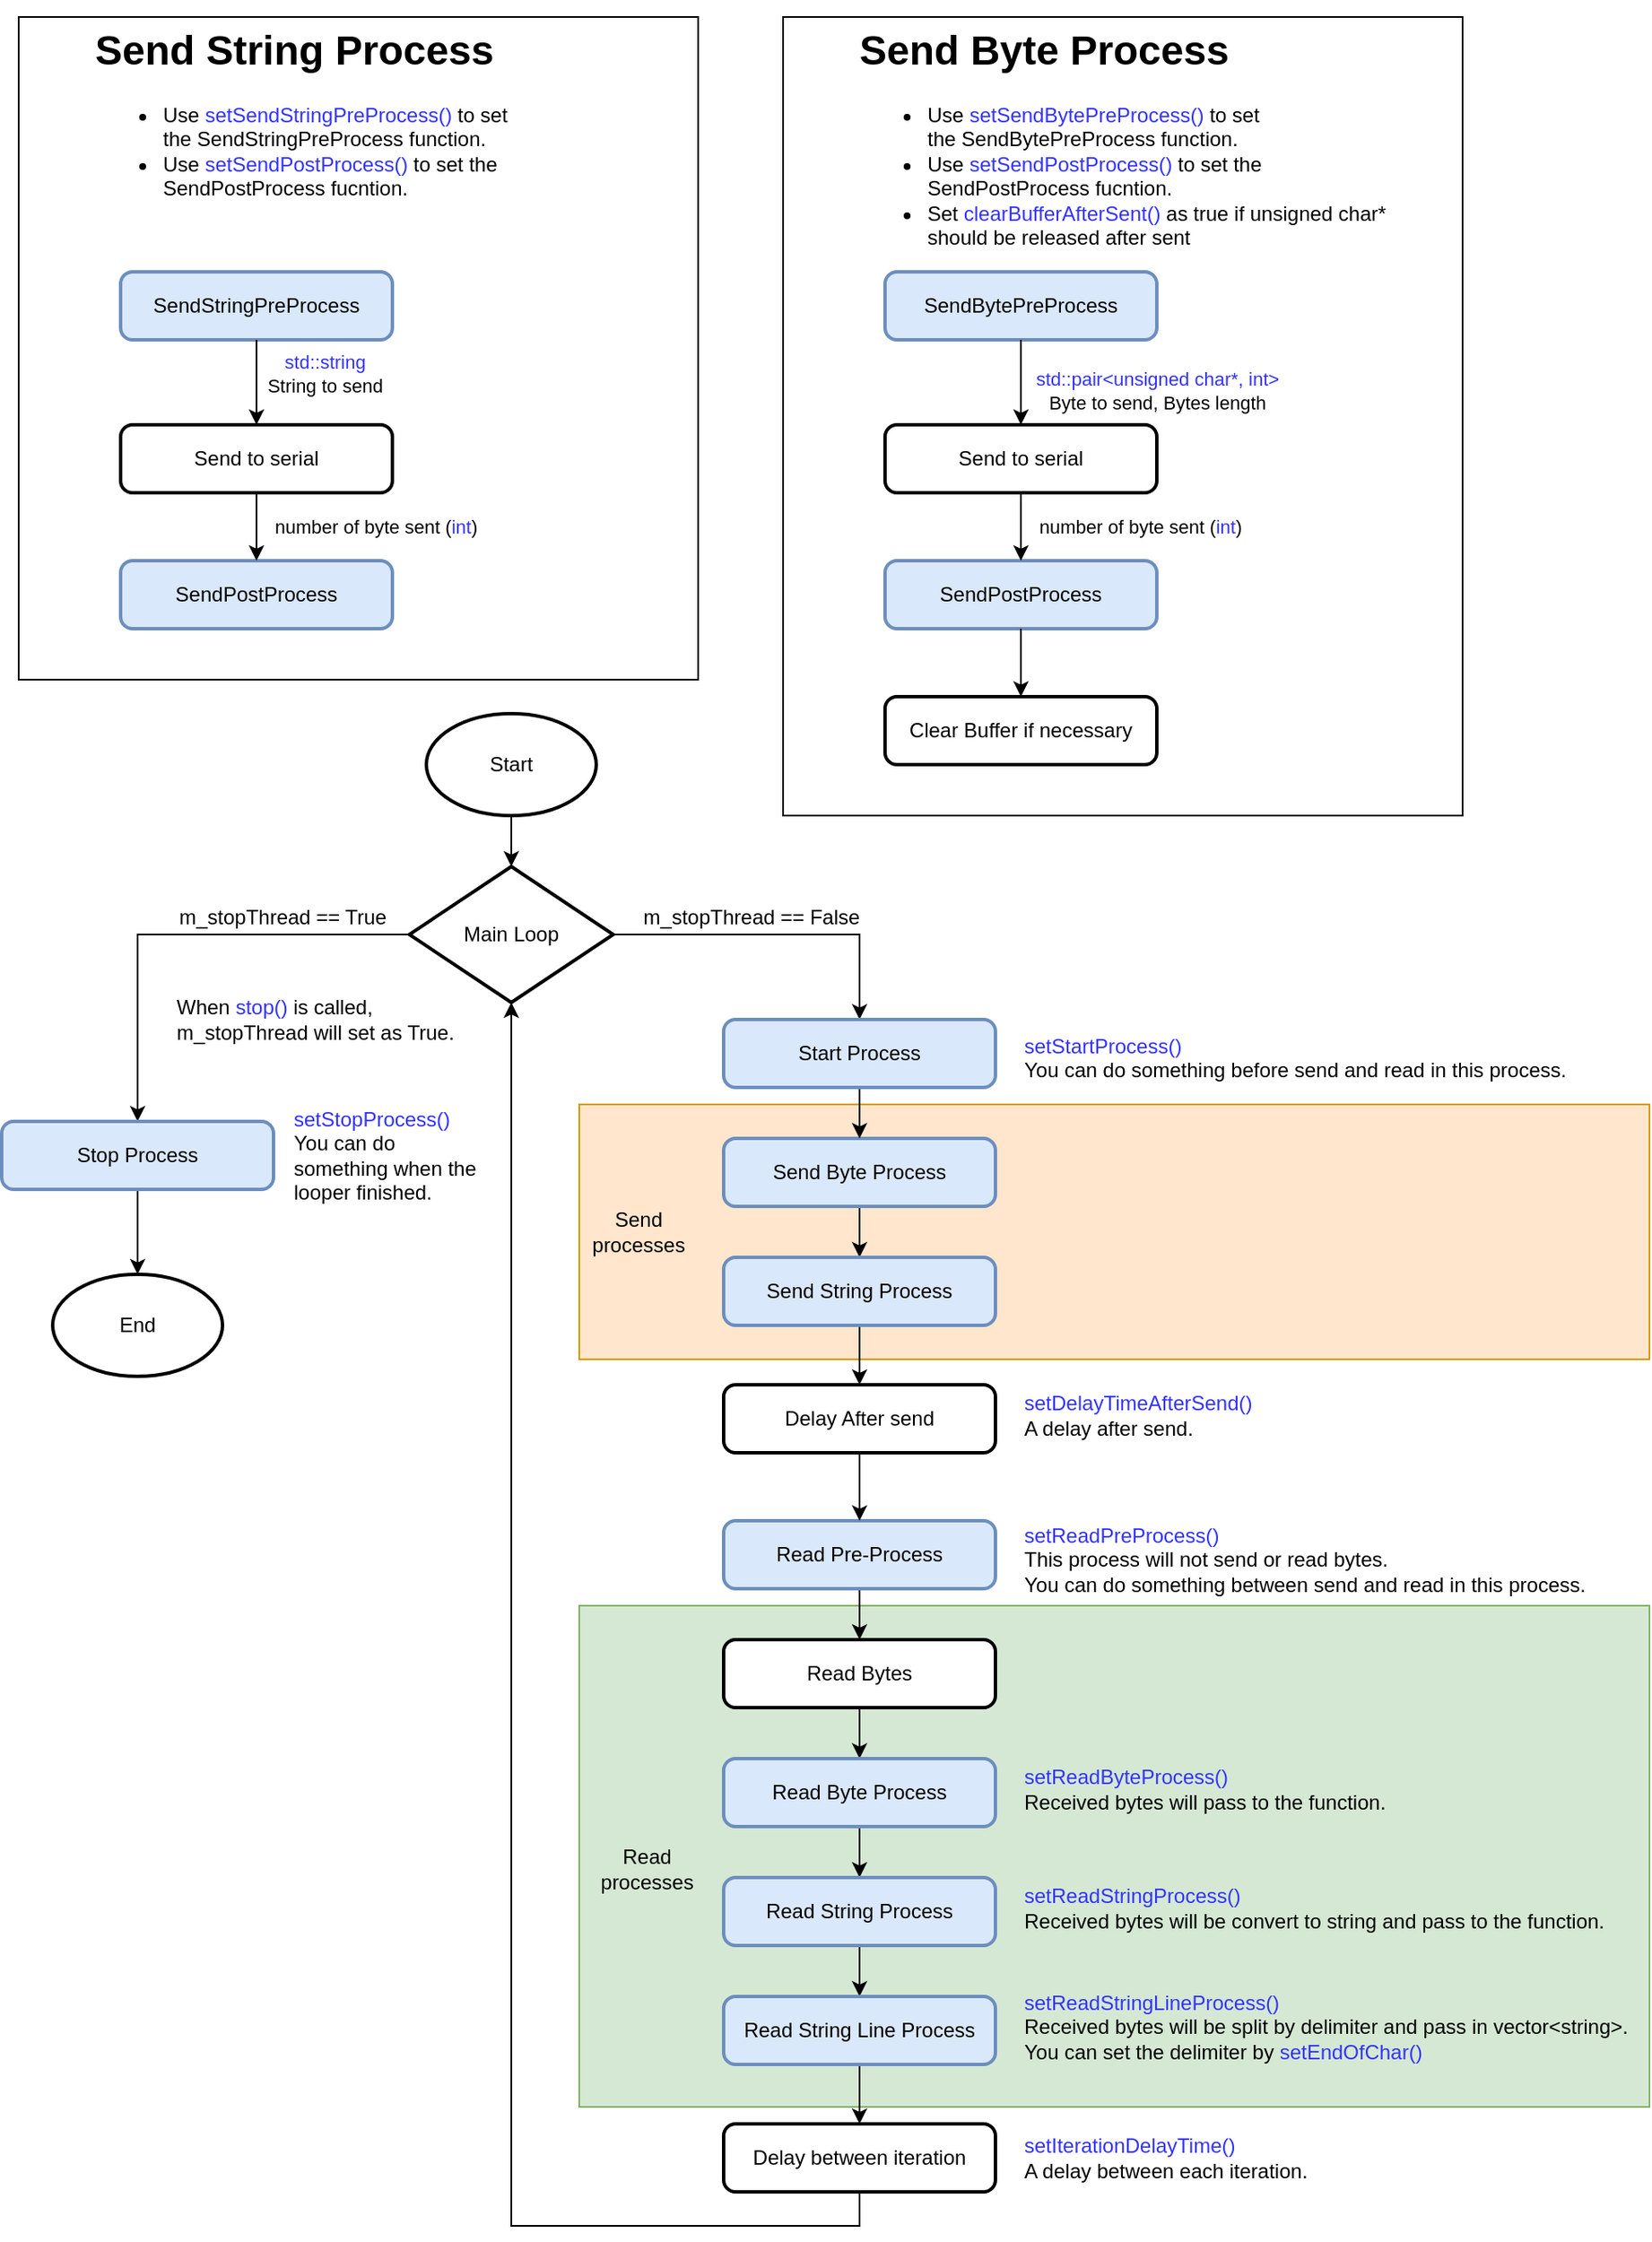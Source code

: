 <mxfile version="13.6.2" type="device"><diagram id="V0ROuWFb9g-BJZ6b1eY3" name="serial_port_looper"><mxGraphModel dx="1086" dy="1656" grid="1" gridSize="10" guides="1" tooltips="1" connect="1" arrows="1" fold="1" page="1" pageScale="1" pageWidth="1100" pageHeight="850" math="0" shadow="0"><root><mxCell id="0"/><mxCell id="1" parent="0"/><mxCell id="BkN-e34wlhBKn1YL_7ey-8" value="" style="rounded=0;whiteSpace=wrap;html=1;fillColor=#d5e8d4;strokeColor=#82b366;" vertex="1" parent="1"><mxGeometry x="440" y="595" width="630" height="295" as="geometry"/></mxCell><mxCell id="BkN-e34wlhBKn1YL_7ey-6" value="" style="rounded=0;whiteSpace=wrap;html=1;fillColor=#ffe6cc;strokeColor=#d79b00;" vertex="1" parent="1"><mxGeometry x="440" y="300" width="630" height="150" as="geometry"/></mxCell><mxCell id="9Ft0_-Db4lzNwueepTX7-16" style="edgeStyle=orthogonalEdgeStyle;rounded=0;orthogonalLoop=1;jettySize=auto;html=1;exitX=0.5;exitY=1;exitDx=0;exitDy=0;entryX=0.5;entryY=0;entryDx=0;entryDy=0;" parent="1" source="9Ft0_-Db4lzNwueepTX7-1" target="9Ft0_-Db4lzNwueepTX7-9" edge="1"><mxGeometry relative="1" as="geometry"/></mxCell><mxCell id="9Ft0_-Db4lzNwueepTX7-1" value="Send Byte Process" style="rounded=1;whiteSpace=wrap;html=1;absoluteArcSize=1;arcSize=14;strokeWidth=2;fillColor=#dae8fc;strokeColor=#6c8ebf;" parent="1" vertex="1"><mxGeometry x="525" y="320" width="160" height="40" as="geometry"/></mxCell><mxCell id="9Ft0_-Db4lzNwueepTX7-5" style="edgeStyle=orthogonalEdgeStyle;rounded=0;orthogonalLoop=1;jettySize=auto;html=1;exitX=1;exitY=0.5;exitDx=0;exitDy=0;exitPerimeter=0;entryX=0.5;entryY=0;entryDx=0;entryDy=0;" parent="1" source="9Ft0_-Db4lzNwueepTX7-2" target="RFbfFxKL_5JT-aprexv6-1" edge="1"><mxGeometry relative="1" as="geometry"/></mxCell><mxCell id="9Ft0_-Db4lzNwueepTX7-8" value="&lt;span style=&quot;font-size: 12px;&quot;&gt;m_stopThread == False&lt;/span&gt;" style="edgeLabel;html=1;align=center;verticalAlign=middle;resizable=0;points=[];labelBackgroundColor=none;" parent="9Ft0_-Db4lzNwueepTX7-5" vertex="1" connectable="0"><mxGeometry x="-0.021" y="-3" relative="1" as="geometry"><mxPoint x="-15" y="-13" as="offset"/></mxGeometry></mxCell><mxCell id="9Ft0_-Db4lzNwueepTX7-26" style="edgeStyle=orthogonalEdgeStyle;rounded=0;orthogonalLoop=1;jettySize=auto;html=1;exitX=0;exitY=0.5;exitDx=0;exitDy=0;exitPerimeter=0;entryX=0.5;entryY=0;entryDx=0;entryDy=0;" parent="1" source="9Ft0_-Db4lzNwueepTX7-2" target="9Ft0_-Db4lzNwueepTX7-25" edge="1"><mxGeometry relative="1" as="geometry"><Array as="points"><mxPoint x="180" y="200"/><mxPoint x="180" y="280"/></Array></mxGeometry></mxCell><mxCell id="9Ft0_-Db4lzNwueepTX7-29" value="&lt;span style=&quot;font-size: 12px;&quot;&gt;m_stopThread == True&lt;/span&gt;" style="edgeLabel;html=1;align=center;verticalAlign=middle;resizable=0;points=[];labelBackgroundColor=none;" parent="9Ft0_-Db4lzNwueepTX7-26" vertex="1" connectable="0"><mxGeometry x="-0.13" y="-2" relative="1" as="geometry"><mxPoint x="42" y="-8" as="offset"/></mxGeometry></mxCell><mxCell id="9Ft0_-Db4lzNwueepTX7-2" value="Main Loop" style="strokeWidth=2;html=1;shape=mxgraph.flowchart.decision;whiteSpace=wrap;" parent="1" vertex="1"><mxGeometry x="340" y="160" width="120" height="80" as="geometry"/></mxCell><mxCell id="9Ft0_-Db4lzNwueepTX7-4" style="edgeStyle=orthogonalEdgeStyle;rounded=0;orthogonalLoop=1;jettySize=auto;html=1;exitX=0.5;exitY=1;exitDx=0;exitDy=0;exitPerimeter=0;entryX=0.5;entryY=0;entryDx=0;entryDy=0;entryPerimeter=0;" parent="1" source="9Ft0_-Db4lzNwueepTX7-3" target="9Ft0_-Db4lzNwueepTX7-2" edge="1"><mxGeometry relative="1" as="geometry"/></mxCell><mxCell id="9Ft0_-Db4lzNwueepTX7-3" value="Start" style="strokeWidth=2;html=1;shape=mxgraph.flowchart.start_1;whiteSpace=wrap;" parent="1" vertex="1"><mxGeometry x="350" y="70" width="100" height="60" as="geometry"/></mxCell><mxCell id="9Ft0_-Db4lzNwueepTX7-17" style="edgeStyle=orthogonalEdgeStyle;rounded=0;orthogonalLoop=1;jettySize=auto;html=1;exitX=0.5;exitY=1;exitDx=0;exitDy=0;entryX=0.5;entryY=0;entryDx=0;entryDy=0;" parent="1" source="9Ft0_-Db4lzNwueepTX7-9" target="RFbfFxKL_5JT-aprexv6-6" edge="1"><mxGeometry relative="1" as="geometry"/></mxCell><mxCell id="9Ft0_-Db4lzNwueepTX7-9" value="Send String Process" style="rounded=1;whiteSpace=wrap;html=1;absoluteArcSize=1;arcSize=14;strokeWidth=2;fillColor=#dae8fc;strokeColor=#6c8ebf;" parent="1" vertex="1"><mxGeometry x="525" y="390" width="160" height="40" as="geometry"/></mxCell><mxCell id="9Ft0_-Db4lzNwueepTX7-18" style="edgeStyle=orthogonalEdgeStyle;rounded=0;orthogonalLoop=1;jettySize=auto;html=1;exitX=0.5;exitY=1;exitDx=0;exitDy=0;entryX=0.5;entryY=0;entryDx=0;entryDy=0;" parent="1" source="9Ft0_-Db4lzNwueepTX7-10" target="9Ft0_-Db4lzNwueepTX7-13" edge="1"><mxGeometry relative="1" as="geometry"/></mxCell><mxCell id="9Ft0_-Db4lzNwueepTX7-10" value="Read Bytes" style="rounded=1;whiteSpace=wrap;html=1;absoluteArcSize=1;arcSize=14;strokeWidth=2;" parent="1" vertex="1"><mxGeometry x="525" y="615" width="160" height="40" as="geometry"/></mxCell><mxCell id="9Ft0_-Db4lzNwueepTX7-19" style="edgeStyle=orthogonalEdgeStyle;rounded=0;orthogonalLoop=1;jettySize=auto;html=1;exitX=0.5;exitY=1;exitDx=0;exitDy=0;entryX=0.5;entryY=0;entryDx=0;entryDy=0;" parent="1" source="9Ft0_-Db4lzNwueepTX7-13" target="9Ft0_-Db4lzNwueepTX7-14" edge="1"><mxGeometry relative="1" as="geometry"/></mxCell><mxCell id="9Ft0_-Db4lzNwueepTX7-13" value="Read Byte Process" style="rounded=1;whiteSpace=wrap;html=1;absoluteArcSize=1;arcSize=14;strokeWidth=2;fillColor=#dae8fc;strokeColor=#6c8ebf;" parent="1" vertex="1"><mxGeometry x="525" y="685" width="160" height="40" as="geometry"/></mxCell><mxCell id="9Ft0_-Db4lzNwueepTX7-20" style="edgeStyle=orthogonalEdgeStyle;rounded=0;orthogonalLoop=1;jettySize=auto;html=1;exitX=0.5;exitY=1;exitDx=0;exitDy=0;entryX=0.5;entryY=0;entryDx=0;entryDy=0;" parent="1" source="9Ft0_-Db4lzNwueepTX7-14" target="9Ft0_-Db4lzNwueepTX7-15" edge="1"><mxGeometry relative="1" as="geometry"/></mxCell><mxCell id="9Ft0_-Db4lzNwueepTX7-14" value="Read String Process" style="rounded=1;whiteSpace=wrap;html=1;absoluteArcSize=1;arcSize=14;strokeWidth=2;fillColor=#dae8fc;strokeColor=#6c8ebf;" parent="1" vertex="1"><mxGeometry x="525" y="755" width="160" height="40" as="geometry"/></mxCell><mxCell id="9Ft0_-Db4lzNwueepTX7-21" style="edgeStyle=orthogonalEdgeStyle;rounded=0;orthogonalLoop=1;jettySize=auto;html=1;exitX=0.5;exitY=1;exitDx=0;exitDy=0;entryX=0.5;entryY=0;entryDx=0;entryDy=0;" parent="1" source="9Ft0_-Db4lzNwueepTX7-15" target="RFbfFxKL_5JT-aprexv6-9" edge="1"><mxGeometry relative="1" as="geometry"/></mxCell><mxCell id="9Ft0_-Db4lzNwueepTX7-15" value="Read String Line Process" style="rounded=1;whiteSpace=wrap;html=1;absoluteArcSize=1;arcSize=14;strokeWidth=2;fillColor=#dae8fc;strokeColor=#6c8ebf;" parent="1" vertex="1"><mxGeometry x="525" y="825" width="160" height="40" as="geometry"/></mxCell><mxCell id="9Ft0_-Db4lzNwueepTX7-23" value="End" style="strokeWidth=2;html=1;shape=mxgraph.flowchart.start_1;whiteSpace=wrap;" parent="1" vertex="1"><mxGeometry x="130" y="400" width="100" height="60" as="geometry"/></mxCell><mxCell id="9Ft0_-Db4lzNwueepTX7-27" style="edgeStyle=orthogonalEdgeStyle;rounded=0;orthogonalLoop=1;jettySize=auto;html=1;exitX=0.5;exitY=1;exitDx=0;exitDy=0;entryX=0.5;entryY=0;entryDx=0;entryDy=0;entryPerimeter=0;" parent="1" source="9Ft0_-Db4lzNwueepTX7-25" target="9Ft0_-Db4lzNwueepTX7-23" edge="1"><mxGeometry relative="1" as="geometry"/></mxCell><mxCell id="9Ft0_-Db4lzNwueepTX7-25" value="Stop Process" style="rounded=1;whiteSpace=wrap;html=1;absoluteArcSize=1;arcSize=14;strokeWidth=2;fillColor=#dae8fc;strokeColor=#6c8ebf;" parent="1" vertex="1"><mxGeometry x="100" y="310" width="160" height="40" as="geometry"/></mxCell><mxCell id="9Ft0_-Db4lzNwueepTX7-63" value="&lt;span style=&quot;color: rgb(0 , 0 , 0) ; font-family: &amp;#34;helvetica&amp;#34; ; font-size: 12px ; font-style: normal ; font-weight: 400 ; letter-spacing: normal ; text-indent: 0px ; text-transform: none ; word-spacing: 0px ; display: inline ; float: none&quot;&gt;&lt;span style=&quot;color: rgb(51 , 51 , 255)&quot;&gt;setReadStringProcess()&lt;/span&gt;&lt;br&gt;Received bytes will be convert to string and pass to the function.&amp;nbsp;&lt;/span&gt;" style="text;html=1;strokeColor=none;fillColor=none;align=left;verticalAlign=middle;whiteSpace=wrap;rounded=0;labelBackgroundColor=none;" parent="1" vertex="1"><mxGeometry x="700" y="750" width="350" height="45" as="geometry"/></mxCell><mxCell id="9Ft0_-Db4lzNwueepTX7-64" value="&lt;span style=&quot;color: rgb(0 , 0 , 0) ; font-family: &amp;#34;helvetica&amp;#34; ; font-size: 12px ; font-style: normal ; font-weight: 400 ; letter-spacing: normal ; text-indent: 0px ; text-transform: none ; word-spacing: 0px ; display: inline ; float: none&quot;&gt;&lt;span style=&quot;color: rgb(51 , 51 , 255)&quot;&gt;setReadStringLineProcess()&lt;/span&gt;&lt;br&gt;Received bytes will be split by delimiter and pass in vector&amp;lt;string&amp;gt;.&lt;br&gt;You can set &lt;/span&gt;&lt;span style=&quot;font-family: &amp;#34;helvetica&amp;#34; ; font-size: 12px ; font-style: normal ; letter-spacing: normal ; text-indent: 0px ; text-transform: none ; word-spacing: 0px ; display: inline ; float: none&quot;&gt;the delimiter by&amp;nbsp;&lt;font color=&quot;#3333ff&quot;&gt;setEndOfChar()&lt;/font&gt;&lt;/span&gt;" style="text;html=1;strokeColor=none;fillColor=none;align=left;verticalAlign=middle;whiteSpace=wrap;rounded=0;labelBackgroundColor=none;" parent="1" vertex="1"><mxGeometry x="700" y="820" width="360" height="45" as="geometry"/></mxCell><mxCell id="RFbfFxKL_5JT-aprexv6-2" style="edgeStyle=orthogonalEdgeStyle;rounded=0;orthogonalLoop=1;jettySize=auto;html=1;exitX=0.5;exitY=1;exitDx=0;exitDy=0;entryX=0.5;entryY=0;entryDx=0;entryDy=0;" parent="1" source="RFbfFxKL_5JT-aprexv6-1" target="9Ft0_-Db4lzNwueepTX7-1" edge="1"><mxGeometry relative="1" as="geometry"/></mxCell><mxCell id="RFbfFxKL_5JT-aprexv6-1" value="Start Process" style="rounded=1;whiteSpace=wrap;html=1;absoluteArcSize=1;arcSize=14;strokeWidth=2;fillColor=#dae8fc;strokeColor=#6c8ebf;" parent="1" vertex="1"><mxGeometry x="525" y="250" width="160" height="40" as="geometry"/></mxCell><mxCell id="RFbfFxKL_5JT-aprexv6-4" style="edgeStyle=orthogonalEdgeStyle;rounded=0;orthogonalLoop=1;jettySize=auto;html=1;exitX=0.5;exitY=1;exitDx=0;exitDy=0;entryX=0.5;entryY=0;entryDx=0;entryDy=0;" parent="1" source="RFbfFxKL_5JT-aprexv6-3" target="9Ft0_-Db4lzNwueepTX7-10" edge="1"><mxGeometry relative="1" as="geometry"/></mxCell><mxCell id="RFbfFxKL_5JT-aprexv6-3" value="Read Pre-Process" style="rounded=1;whiteSpace=wrap;html=1;absoluteArcSize=1;arcSize=14;strokeWidth=2;fillColor=#dae8fc;strokeColor=#6c8ebf;" parent="1" vertex="1"><mxGeometry x="525" y="545" width="160" height="40" as="geometry"/></mxCell><mxCell id="RFbfFxKL_5JT-aprexv6-5" value="&lt;div&gt;&lt;span style=&quot;color: rgb(51 , 51 , 255) ; font-family: &amp;#34;helvetica&amp;#34;&quot;&gt;setReadPreProcess()&lt;/span&gt;&lt;span&gt;&lt;font face=&quot;helvetica&quot;&gt;&lt;br&gt;&lt;/font&gt;&lt;/span&gt;&lt;/div&gt;&lt;div&gt;&lt;span&gt;&lt;font face=&quot;helvetica&quot;&gt;This process will not send or read bytes.&lt;/font&gt;&lt;/span&gt;&lt;/div&gt;&lt;div&gt;&lt;span&gt;&lt;font face=&quot;helvetica&quot;&gt;You can do something between send and read in this process.&lt;/font&gt;&lt;/span&gt;&lt;/div&gt;&lt;span style=&quot;font-family: &amp;#34;helvetica&amp;#34;&quot;&gt;&lt;br&gt;&lt;/span&gt;" style="text;html=1;strokeColor=none;fillColor=none;align=left;verticalAlign=middle;whiteSpace=wrap;rounded=0;" parent="1" vertex="1"><mxGeometry x="700" y="545" width="340" height="60" as="geometry"/></mxCell><mxCell id="RFbfFxKL_5JT-aprexv6-7" style="edgeStyle=orthogonalEdgeStyle;rounded=0;orthogonalLoop=1;jettySize=auto;html=1;exitX=0.5;exitY=1;exitDx=0;exitDy=0;entryX=0.5;entryY=0;entryDx=0;entryDy=0;" parent="1" source="RFbfFxKL_5JT-aprexv6-6" target="RFbfFxKL_5JT-aprexv6-3" edge="1"><mxGeometry relative="1" as="geometry"/></mxCell><mxCell id="RFbfFxKL_5JT-aprexv6-6" value="Delay After send" style="rounded=1;whiteSpace=wrap;html=1;absoluteArcSize=1;arcSize=14;strokeWidth=2;" parent="1" vertex="1"><mxGeometry x="525" y="465" width="160" height="40" as="geometry"/></mxCell><mxCell id="RFbfFxKL_5JT-aprexv6-8" value="&lt;div&gt;&lt;span style=&quot;color: rgb(51 , 51 , 255) ; font-family: &amp;#34;helvetica&amp;#34;&quot;&gt;setDelayTimeAfterSend()&lt;/span&gt;&lt;span&gt;&lt;font face=&quot;helvetica&quot;&gt;&lt;br&gt;&lt;/font&gt;&lt;/span&gt;&lt;/div&gt;&lt;div&gt;&lt;span&gt;&lt;font face=&quot;helvetica&quot;&gt;A delay after send.&lt;br&gt;&lt;/font&gt;&lt;/span&gt;&lt;/div&gt;" style="text;html=1;strokeColor=none;fillColor=none;align=left;verticalAlign=middle;whiteSpace=wrap;rounded=0;" parent="1" vertex="1"><mxGeometry x="700" y="460" width="250" height="45" as="geometry"/></mxCell><mxCell id="RFbfFxKL_5JT-aprexv6-10" style="edgeStyle=orthogonalEdgeStyle;rounded=0;orthogonalLoop=1;jettySize=auto;html=1;exitX=0.5;exitY=1;exitDx=0;exitDy=0;entryX=0.5;entryY=1;entryDx=0;entryDy=0;entryPerimeter=0;" parent="1" source="RFbfFxKL_5JT-aprexv6-9" target="9Ft0_-Db4lzNwueepTX7-2" edge="1"><mxGeometry relative="1" as="geometry"/></mxCell><mxCell id="RFbfFxKL_5JT-aprexv6-9" value="Delay between iteration" style="rounded=1;whiteSpace=wrap;html=1;absoluteArcSize=1;arcSize=14;strokeWidth=2;" parent="1" vertex="1"><mxGeometry x="525" y="900" width="160" height="40" as="geometry"/></mxCell><mxCell id="RFbfFxKL_5JT-aprexv6-11" value="&lt;div&gt;&lt;font face=&quot;helvetica&quot; style=&quot;color: rgb(51 , 51 , 255)&quot;&gt;setIterationDelayTime&lt;/font&gt;&lt;span style=&quot;color: rgb(51 , 51 , 255) ; font-family: &amp;#34;helvetica&amp;#34;&quot;&gt;()&lt;/span&gt;&lt;span&gt;&lt;font face=&quot;helvetica&quot;&gt;&lt;br&gt;&lt;/font&gt;&lt;/span&gt;&lt;/div&gt;&lt;div&gt;&lt;span&gt;&lt;font face=&quot;helvetica&quot;&gt;A delay between each iteration.&lt;/font&gt;&lt;/span&gt;&lt;/div&gt;" style="text;html=1;strokeColor=none;fillColor=none;align=left;verticalAlign=middle;whiteSpace=wrap;rounded=0;" parent="1" vertex="1"><mxGeometry x="700" y="897.5" width="250" height="45" as="geometry"/></mxCell><mxCell id="RFbfFxKL_5JT-aprexv6-12" value="&lt;span style=&quot;color: rgb(0 , 0 , 0) ; font-family: &amp;#34;helvetica&amp;#34; ; font-size: 12px ; font-style: normal ; font-weight: 400 ; letter-spacing: normal ; text-indent: 0px ; text-transform: none ; word-spacing: 0px ; display: inline ; float: none&quot;&gt;&lt;span style=&quot;color: rgb(51 , 51 , 255)&quot;&gt;setReadByteProcess()&lt;/span&gt;&lt;br&gt;Received bytes will pass to the function.&lt;br&gt;&lt;/span&gt;" style="text;html=1;strokeColor=none;align=left;verticalAlign=middle;whiteSpace=wrap;rounded=0;labelBackgroundColor=none;" parent="1" vertex="1"><mxGeometry x="700" y="680" width="300" height="45" as="geometry"/></mxCell><mxCell id="Pt2Iu5TXbN5YHvA6DsXK-2" value="&lt;div&gt;&lt;span style=&quot;color: rgb(51 , 51 , 255) ; font-family: &amp;#34;helvetica&amp;#34;&quot;&gt;setStartProcess()&lt;/span&gt;&lt;span style=&quot;font-family: &amp;#34;helvetica&amp;#34;&quot;&gt;&lt;br&gt;&lt;/span&gt;&lt;/div&gt;&lt;div&gt;&lt;span style=&quot;font-family: &amp;#34;helvetica&amp;#34;&quot;&gt;You can do something before send and read in this process.&lt;/span&gt;&lt;/div&gt;&lt;span style=&quot;font-family: &amp;#34;helvetica&amp;#34;&quot;&gt;&lt;br&gt;&lt;/span&gt;" style="text;html=1;strokeColor=none;fillColor=none;align=left;verticalAlign=middle;whiteSpace=wrap;rounded=0;" parent="1" vertex="1"><mxGeometry x="700" y="250" width="340" height="60" as="geometry"/></mxCell><mxCell id="BkN-e34wlhBKn1YL_7ey-7" value="Send processes" style="text;html=1;strokeColor=none;fillColor=none;align=center;verticalAlign=middle;whiteSpace=wrap;rounded=0;" vertex="1" parent="1"><mxGeometry x="445" y="355" width="60" height="40" as="geometry"/></mxCell><mxCell id="BkN-e34wlhBKn1YL_7ey-9" value="Read&lt;br&gt;processes" style="text;html=1;strokeColor=none;fillColor=none;align=center;verticalAlign=middle;whiteSpace=wrap;rounded=0;" vertex="1" parent="1"><mxGeometry x="450" y="730" width="60" height="40" as="geometry"/></mxCell><mxCell id="BkN-e34wlhBKn1YL_7ey-11" value="&lt;div&gt;&lt;span style=&quot;color: rgb(51 , 51 , 255) ; font-family: &amp;#34;helvetica&amp;#34;&quot;&gt;setStopProcess()&lt;/span&gt;&lt;span&gt;&lt;font face=&quot;helvetica&quot;&gt;&lt;br&gt;&lt;/font&gt;&lt;/span&gt;&lt;/div&gt;&lt;div&gt;&lt;span&gt;&lt;font face=&quot;helvetica&quot;&gt;You can do something when the looper finished.&lt;/font&gt;&lt;/span&gt;&lt;/div&gt;" style="text;html=1;strokeColor=none;fillColor=none;align=left;verticalAlign=middle;whiteSpace=wrap;rounded=0;" vertex="1" parent="1"><mxGeometry x="270" y="292.5" width="120" height="75" as="geometry"/></mxCell><mxCell id="BkN-e34wlhBKn1YL_7ey-13" value="When &lt;font color=&quot;#3333ff&quot;&gt;stop()&lt;/font&gt; is called, m_stopThread will set as True." style="text;html=1;strokeColor=none;fillColor=none;align=left;verticalAlign=middle;whiteSpace=wrap;rounded=0;labelBackgroundColor=none;" vertex="1" parent="1"><mxGeometry x="201" y="210" width="180" height="80" as="geometry"/></mxCell><mxCell id="BkN-e34wlhBKn1YL_7ey-14" value="" style="group" vertex="1" connectable="0" parent="1"><mxGeometry x="110" y="-340" width="400" height="390" as="geometry"/></mxCell><mxCell id="9Ft0_-Db4lzNwueepTX7-41" value="" style="rounded=0;whiteSpace=wrap;html=1;fillColor=none;" parent="BkN-e34wlhBKn1YL_7ey-14" vertex="1"><mxGeometry width="400" height="390" as="geometry"/></mxCell><mxCell id="9Ft0_-Db4lzNwueepTX7-42" value="&lt;h1&gt;Send String Process&lt;/h1&gt;&lt;p&gt;&lt;/p&gt;&lt;ul&gt;&lt;li&gt;Use&amp;nbsp;&lt;font color=&quot;#3333ff&quot;&gt;setSendStringPreProcess()&lt;/font&gt; to set the&amp;nbsp;&lt;span style=&quot;text-align: center&quot;&gt;SendStringPreProcess&amp;nbsp;&lt;/span&gt;function.&lt;/li&gt;&lt;li&gt;Use&amp;nbsp;&lt;font color=&quot;#3333ff&quot;&gt;setSendPostProcess()&lt;/font&gt; to set the SendPostProcess fucntion.&lt;/li&gt;&lt;/ul&gt;&lt;p&gt;&lt;/p&gt;" style="text;html=1;strokeColor=none;fillColor=none;spacing=5;spacingTop=-20;whiteSpace=wrap;overflow=hidden;rounded=0;" parent="BkN-e34wlhBKn1YL_7ey-14" vertex="1"><mxGeometry x="40" width="340" height="140" as="geometry"/></mxCell><mxCell id="9Ft0_-Db4lzNwueepTX7-43" value="SendStringPreProcess" style="rounded=1;whiteSpace=wrap;html=1;absoluteArcSize=1;arcSize=14;strokeWidth=2;fillColor=#dae8fc;strokeColor=#6c8ebf;" parent="BkN-e34wlhBKn1YL_7ey-14" vertex="1"><mxGeometry x="60" y="150" width="160" height="40" as="geometry"/></mxCell><mxCell id="9Ft0_-Db4lzNwueepTX7-44" value="Send to serial" style="rounded=1;whiteSpace=wrap;html=1;absoluteArcSize=1;arcSize=14;strokeWidth=2;" parent="BkN-e34wlhBKn1YL_7ey-14" vertex="1"><mxGeometry x="60" y="240" width="160" height="40" as="geometry"/></mxCell><mxCell id="9Ft0_-Db4lzNwueepTX7-45" value="&lt;font color=&quot;#3333ff&quot;&gt;std::string&lt;br&gt;&lt;/font&gt;String to send" style="edgeStyle=orthogonalEdgeStyle;rounded=0;orthogonalLoop=1;jettySize=auto;html=1;exitX=0.5;exitY=1;exitDx=0;exitDy=0;entryX=0.5;entryY=0;entryDx=0;entryDy=0;labelBackgroundColor=none;" parent="BkN-e34wlhBKn1YL_7ey-14" source="9Ft0_-Db4lzNwueepTX7-43" target="9Ft0_-Db4lzNwueepTX7-44" edge="1"><mxGeometry x="-0.2" y="40" relative="1" as="geometry"><mxPoint as="offset"/></mxGeometry></mxCell><mxCell id="9Ft0_-Db4lzNwueepTX7-46" value="SendPostProcess" style="rounded=1;whiteSpace=wrap;html=1;absoluteArcSize=1;arcSize=14;strokeWidth=2;fillColor=#dae8fc;strokeColor=#6c8ebf;" parent="BkN-e34wlhBKn1YL_7ey-14" vertex="1"><mxGeometry x="60" y="320" width="160" height="40" as="geometry"/></mxCell><mxCell id="9Ft0_-Db4lzNwueepTX7-47" value="number of byte sent (&lt;font color=&quot;#3333ff&quot;&gt;int&lt;/font&gt;)" style="edgeStyle=orthogonalEdgeStyle;rounded=0;orthogonalLoop=1;jettySize=auto;html=1;exitX=0.5;exitY=1;exitDx=0;exitDy=0;entryX=0.5;entryY=0;entryDx=0;entryDy=0;labelBackgroundColor=none;" parent="BkN-e34wlhBKn1YL_7ey-14" source="9Ft0_-Db4lzNwueepTX7-44" target="9Ft0_-Db4lzNwueepTX7-46" edge="1"><mxGeometry y="70" relative="1" as="geometry"><mxPoint as="offset"/></mxGeometry></mxCell><mxCell id="BkN-e34wlhBKn1YL_7ey-15" value="" style="group" vertex="1" connectable="0" parent="1"><mxGeometry x="560" y="-340" width="400" height="470" as="geometry"/></mxCell><mxCell id="9Ft0_-Db4lzNwueepTX7-36" value="" style="rounded=0;whiteSpace=wrap;html=1;fillColor=none;" parent="BkN-e34wlhBKn1YL_7ey-15" vertex="1"><mxGeometry width="400" height="470" as="geometry"/></mxCell><mxCell id="9Ft0_-Db4lzNwueepTX7-30" value="&lt;h1&gt;Send Byte Process&lt;/h1&gt;&lt;p&gt;&lt;/p&gt;&lt;ul&gt;&lt;li&gt;Use&amp;nbsp;&lt;font color=&quot;#3333ff&quot;&gt;setSendBytePreProcess()&lt;/font&gt; to set the&amp;nbsp;&lt;span style=&quot;text-align: center&quot;&gt;SendBytePreProcess&amp;nbsp;&lt;/span&gt;function.&lt;/li&gt;&lt;li&gt;Use&amp;nbsp;&lt;font color=&quot;#3333ff&quot;&gt;setSendPostProcess()&lt;/font&gt; to set the SendPostProcess fucntion.&lt;/li&gt;&lt;li&gt;Set &lt;font color=&quot;#3333ff&quot;&gt;clearBufferAfterSent()&lt;/font&gt; as true if unsigned char* should be released after sent&lt;/li&gt;&lt;/ul&gt;&lt;p&gt;&lt;/p&gt;" style="text;html=1;strokeColor=none;fillColor=none;spacing=5;spacingTop=-20;whiteSpace=wrap;overflow=hidden;rounded=0;" parent="BkN-e34wlhBKn1YL_7ey-15" vertex="1"><mxGeometry x="40" width="340" height="140" as="geometry"/></mxCell><mxCell id="9Ft0_-Db4lzNwueepTX7-31" value="SendBytePreProcess" style="rounded=1;whiteSpace=wrap;html=1;absoluteArcSize=1;arcSize=14;strokeWidth=2;fillColor=#dae8fc;strokeColor=#6c8ebf;" parent="BkN-e34wlhBKn1YL_7ey-15" vertex="1"><mxGeometry x="60" y="150" width="160" height="40" as="geometry"/></mxCell><mxCell id="9Ft0_-Db4lzNwueepTX7-32" value="Send to serial" style="rounded=1;whiteSpace=wrap;html=1;absoluteArcSize=1;arcSize=14;strokeWidth=2;" parent="BkN-e34wlhBKn1YL_7ey-15" vertex="1"><mxGeometry x="60" y="240" width="160" height="40" as="geometry"/></mxCell><mxCell id="9Ft0_-Db4lzNwueepTX7-34" value="&lt;font color=&quot;#3333ff&quot;&gt;std::pair&amp;lt;unsigned char*, int&amp;gt; &lt;br&gt;&lt;/font&gt;Byte to send, Bytes length" style="edgeStyle=orthogonalEdgeStyle;rounded=0;orthogonalLoop=1;jettySize=auto;html=1;exitX=0.5;exitY=1;exitDx=0;exitDy=0;entryX=0.5;entryY=0;entryDx=0;entryDy=0;labelBackgroundColor=none;" parent="BkN-e34wlhBKn1YL_7ey-15" source="9Ft0_-Db4lzNwueepTX7-31" target="9Ft0_-Db4lzNwueepTX7-32" edge="1"><mxGeometry x="0.2" y="80" relative="1" as="geometry"><mxPoint as="offset"/></mxGeometry></mxCell><mxCell id="9Ft0_-Db4lzNwueepTX7-33" value="SendPostProcess" style="rounded=1;whiteSpace=wrap;html=1;absoluteArcSize=1;arcSize=14;strokeWidth=2;fillColor=#dae8fc;strokeColor=#6c8ebf;" parent="BkN-e34wlhBKn1YL_7ey-15" vertex="1"><mxGeometry x="60" y="320" width="160" height="40" as="geometry"/></mxCell><mxCell id="9Ft0_-Db4lzNwueepTX7-35" value="number of byte sent (&lt;font color=&quot;#3333ff&quot;&gt;int&lt;/font&gt;)" style="edgeStyle=orthogonalEdgeStyle;rounded=0;orthogonalLoop=1;jettySize=auto;html=1;exitX=0.5;exitY=1;exitDx=0;exitDy=0;entryX=0.5;entryY=0;entryDx=0;entryDy=0;labelBackgroundColor=none;" parent="BkN-e34wlhBKn1YL_7ey-15" source="9Ft0_-Db4lzNwueepTX7-32" target="9Ft0_-Db4lzNwueepTX7-33" edge="1"><mxGeometry y="70" relative="1" as="geometry"><mxPoint as="offset"/></mxGeometry></mxCell><mxCell id="9Ft0_-Db4lzNwueepTX7-37" value="Clear Buffer if necessary" style="rounded=1;whiteSpace=wrap;html=1;absoluteArcSize=1;arcSize=14;strokeWidth=2;" parent="BkN-e34wlhBKn1YL_7ey-15" vertex="1"><mxGeometry x="60" y="400" width="160" height="40" as="geometry"/></mxCell><mxCell id="9Ft0_-Db4lzNwueepTX7-38" style="edgeStyle=orthogonalEdgeStyle;rounded=0;orthogonalLoop=1;jettySize=auto;html=1;exitX=0.5;exitY=1;exitDx=0;exitDy=0;entryX=0.5;entryY=0;entryDx=0;entryDy=0;" parent="BkN-e34wlhBKn1YL_7ey-15" source="9Ft0_-Db4lzNwueepTX7-33" target="9Ft0_-Db4lzNwueepTX7-37" edge="1"><mxGeometry relative="1" as="geometry"/></mxCell></root></mxGraphModel></diagram></mxfile>